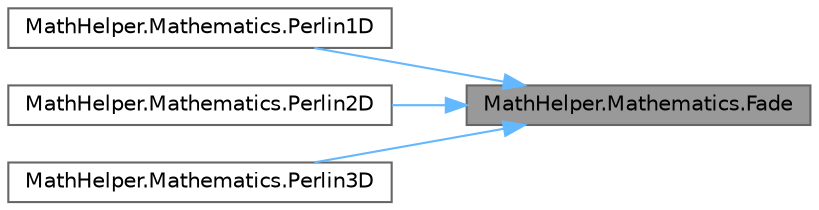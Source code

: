 digraph "MathHelper.Mathematics.Fade"
{
 // LATEX_PDF_SIZE
  bgcolor="transparent";
  edge [fontname=Helvetica,fontsize=10,labelfontname=Helvetica,labelfontsize=10];
  node [fontname=Helvetica,fontsize=10,shape=box,height=0.2,width=0.4];
  rankdir="RL";
  Node1 [id="Node000001",label="MathHelper.Mathematics.Fade",height=0.2,width=0.4,color="gray40", fillcolor="grey60", style="filled", fontcolor="black",tooltip="Applies a smooth fade function to a float value."];
  Node1 -> Node2 [id="edge1_Node000001_Node000002",dir="back",color="steelblue1",style="solid",tooltip=" "];
  Node2 [id="Node000002",label="MathHelper.Mathematics.Perlin1D",height=0.2,width=0.4,color="grey40", fillcolor="white", style="filled",URL="$group__Mathematics__PerlinNoise.html#ga1ed5bc49e6757af14bd466931ed8a704",tooltip="Generates a 1-dimensional noise value based on the input coordinate and seed using gradient hashing."];
  Node1 -> Node3 [id="edge2_Node000001_Node000003",dir="back",color="steelblue1",style="solid",tooltip=" "];
  Node3 [id="Node000003",label="MathHelper.Mathematics.Perlin2D",height=0.2,width=0.4,color="grey40", fillcolor="white", style="filled",URL="$group__Mathematics__PerlinNoise.html#ga621963f0c7943d27754c80f5f44a6715",tooltip="Generates a 2-dimensional noise value based on the input coordinates and seed using gradient hashing."];
  Node1 -> Node4 [id="edge3_Node000001_Node000004",dir="back",color="steelblue1",style="solid",tooltip=" "];
  Node4 [id="Node000004",label="MathHelper.Mathematics.Perlin3D",height=0.2,width=0.4,color="grey40", fillcolor="white", style="filled",URL="$group__Mathematics__PerlinNoise.html#ga894f540416874e59d719b5812fee6678",tooltip="Generates a 3-dimensional noise value based on the input coordinates and seed using gradient hashing."];
}
